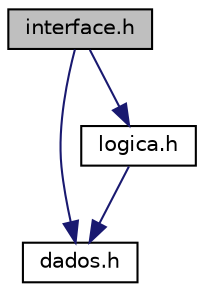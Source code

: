 digraph "interface.h"
{
  edge [fontname="Helvetica",fontsize="10",labelfontname="Helvetica",labelfontsize="10"];
  node [fontname="Helvetica",fontsize="10",shape=record];
  Node0 [label="interface.h",height=0.2,width=0.4,color="black", fillcolor="grey75", style="filled", fontcolor="black"];
  Node0 -> Node1 [color="midnightblue",fontsize="10",style="solid"];
  Node1 [label="dados.h",height=0.2,width=0.4,color="black", fillcolor="white", style="filled",URL="$dados_8h.html"];
  Node0 -> Node2 [color="midnightblue",fontsize="10",style="solid"];
  Node2 [label="logica.h",height=0.2,width=0.4,color="black", fillcolor="white", style="filled",URL="$logica_8h.html"];
  Node2 -> Node1 [color="midnightblue",fontsize="10",style="solid"];
}
